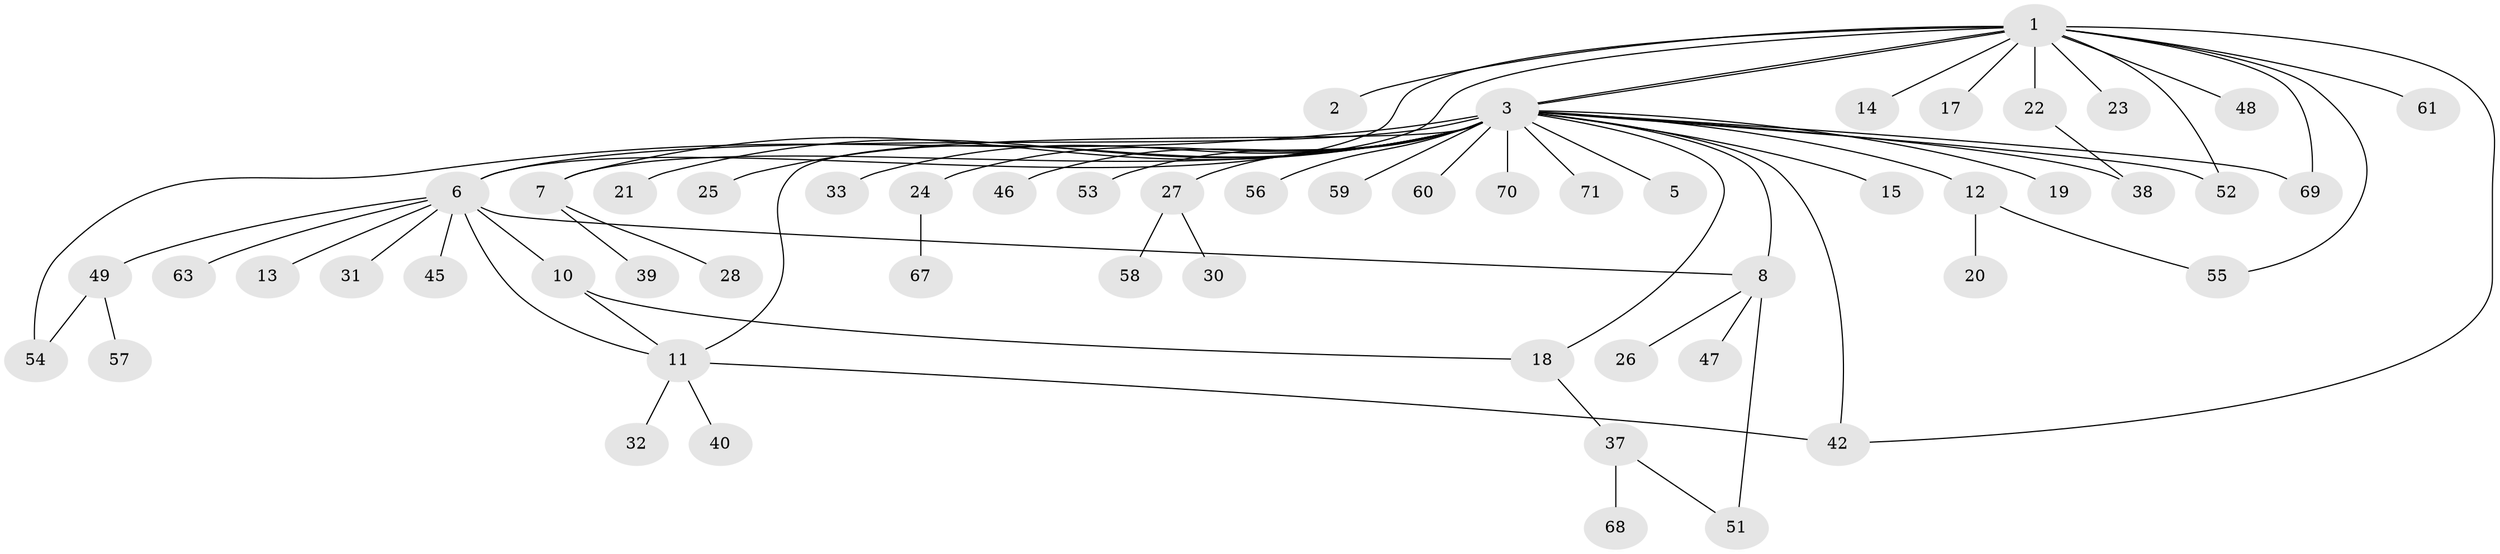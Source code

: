 // Generated by graph-tools (version 1.1) at 2025/51/02/27/25 19:51:58]
// undirected, 56 vertices, 70 edges
graph export_dot {
graph [start="1"]
  node [color=gray90,style=filled];
  1 [super="+41"];
  2;
  3 [super="+4"];
  5;
  6 [super="+62"];
  7 [super="+35"];
  8 [super="+9"];
  10 [super="+29"];
  11 [super="+36"];
  12 [super="+16"];
  13;
  14;
  15;
  17;
  18 [super="+34"];
  19;
  20 [super="+50"];
  21;
  22;
  23;
  24;
  25;
  26;
  27 [super="+44"];
  28;
  30;
  31;
  32;
  33;
  37 [super="+65"];
  38;
  39;
  40;
  42 [super="+43"];
  45;
  46;
  47;
  48;
  49;
  51;
  52;
  53;
  54 [super="+64"];
  55;
  56;
  57 [super="+66"];
  58;
  59;
  60;
  61;
  63;
  67;
  68;
  69;
  70;
  71;
  1 -- 2;
  1 -- 3;
  1 -- 3;
  1 -- 14;
  1 -- 17;
  1 -- 22;
  1 -- 23;
  1 -- 48;
  1 -- 52;
  1 -- 61;
  1 -- 69;
  1 -- 42;
  1 -- 6;
  1 -- 55;
  1 -- 7;
  3 -- 5 [weight=2];
  3 -- 6 [weight=2];
  3 -- 11;
  3 -- 12;
  3 -- 15;
  3 -- 19;
  3 -- 21;
  3 -- 33;
  3 -- 38;
  3 -- 52;
  3 -- 53;
  3 -- 56;
  3 -- 60;
  3 -- 70;
  3 -- 71;
  3 -- 7;
  3 -- 69;
  3 -- 27;
  3 -- 46;
  3 -- 18;
  3 -- 54;
  3 -- 24;
  3 -- 25;
  3 -- 59;
  3 -- 42;
  3 -- 8;
  6 -- 8;
  6 -- 10;
  6 -- 13;
  6 -- 31;
  6 -- 45;
  6 -- 49;
  6 -- 63;
  6 -- 11;
  7 -- 28;
  7 -- 39;
  8 -- 51;
  8 -- 26;
  8 -- 47;
  10 -- 18;
  10 -- 11;
  11 -- 32;
  11 -- 42;
  11 -- 40;
  12 -- 20;
  12 -- 55;
  18 -- 37;
  22 -- 38;
  24 -- 67;
  27 -- 30;
  27 -- 58;
  37 -- 51;
  37 -- 68;
  49 -- 54;
  49 -- 57;
}
